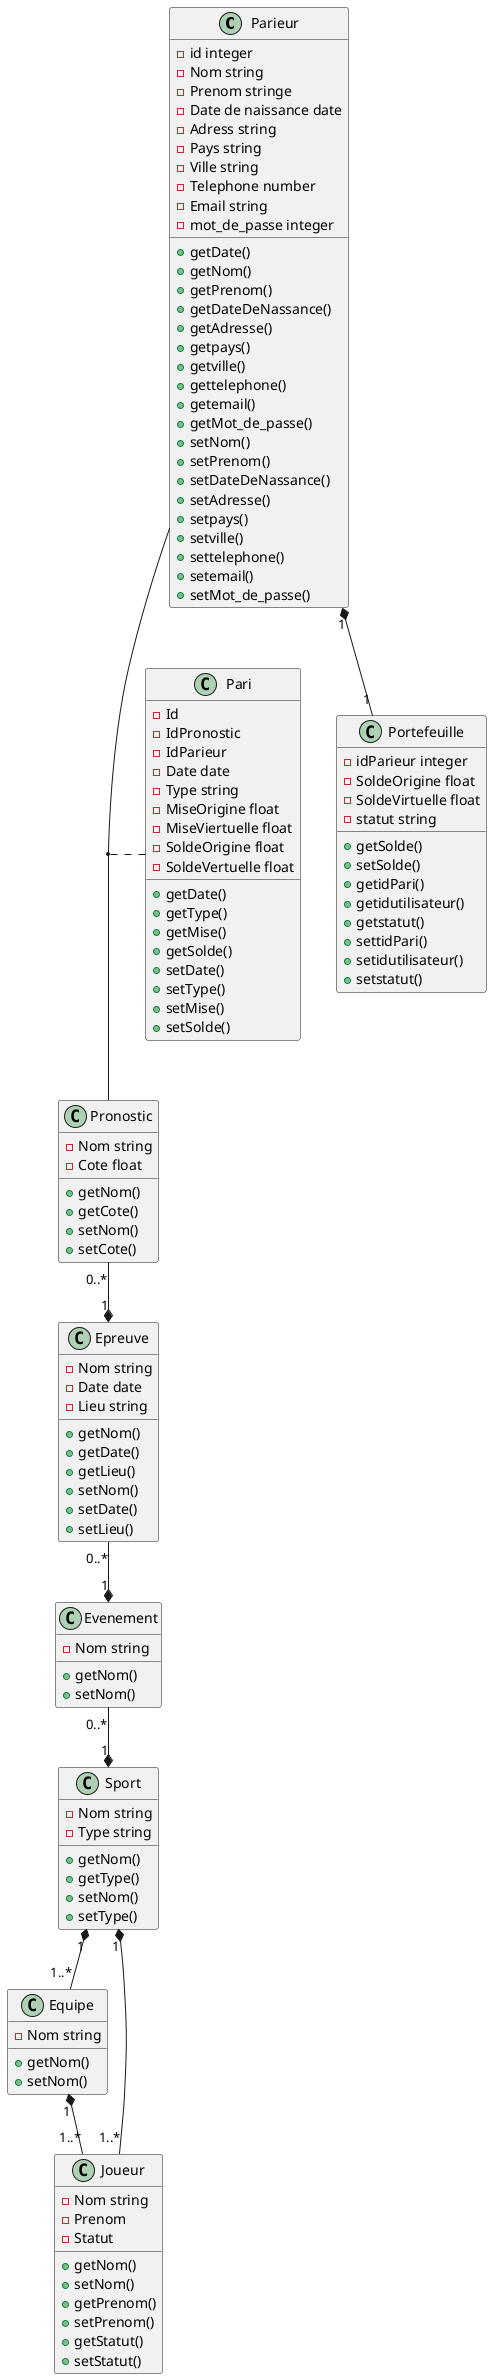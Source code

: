 @startuml
class Parieur
class Pari
class Pronostic
class Epreuve
class Evenement
class Sport


(Parieur, Pronostic) . Pari
Parieur "1" *-- "1" Portefeuille
Pronostic "0..*" --* "1" Epreuve
Epreuve "0..*" --* "1" Evenement
Evenement "0..*" --* "1" Sport
Sport "1"*--"1..*" Equipe
Sport "1" *--"1..*" Joueur
Equipe "1" *-- "1..*" Joueur

class Parieur {
    - id integer
    - Nom string
    - Prenom stringe
    - Date de naissance date
    - Adress string
    - Pays string
    - Ville string
    - Telephone number
    - Email string
    - mot_de_passe integer

    + getDate()
    + getNom()
    + getPrenom()
    + getDateDeNassance()
    + getAdresse()
    + getpays()
    + getville()
    + gettelephone()
    + getemail()
    + getMot_de_passe()
    + setNom()
    + setPrenom()
    + setDateDeNassance()
    + setAdresse()
    + setpays()
    + setville()
    + settelephone()
    + setemail()
    + setMot_de_passe()

}

class Pari {
    - Id
    - IdPronostic
    - IdParieur
    - Date date
    - Type string
    - MiseOrigine float
    - MiseViertuelle float
    - SoldeOrigine float
    - SoldeVertuelle float

    + getDate()
    + getType()
    + getMise()
    + getSolde()
    + setDate()
    + setType()
    + setMise()
    + setSolde()
}
class Portefeuille {
    - idParieur integer
    - SoldeOrigine float
    - SoldeVirtuelle float
    - statut string

    + getSolde()
    + setSolde()
    + getidPari()
    + getidutilisateur()
    + getstatut()
    + settidPari()
    + setidutilisateur()
    + setstatut()

}

class Pronostic {
    - Nom string
    - Cote float

    + getNom()
    + getCote()
    + setNom()
    + setCote()
}

class Epreuve {
    - Nom string
    - Date date
    - Lieu string

    + getNom()
    + getDate()
    + getLieu()
    + setNom()
    + setDate()
    + setLieu()


}

class Evenement {
    - Nom string

    +getNom()
    +setNom()
}

class Sport {
    - Nom string
    - Type string

    + getNom()
    + getType()
    + setNom()
    + setType()

}
class Equipe {
    - Nom string

    + getNom()
    + setNom()
}
class Joueur {
    - Nom string
    - Prenom
    - Statut

    + getNom()
    + setNom()
    + getPrenom()
    + setPrenom()
    + getStatut()
    + setStatut()

}



@enduml
